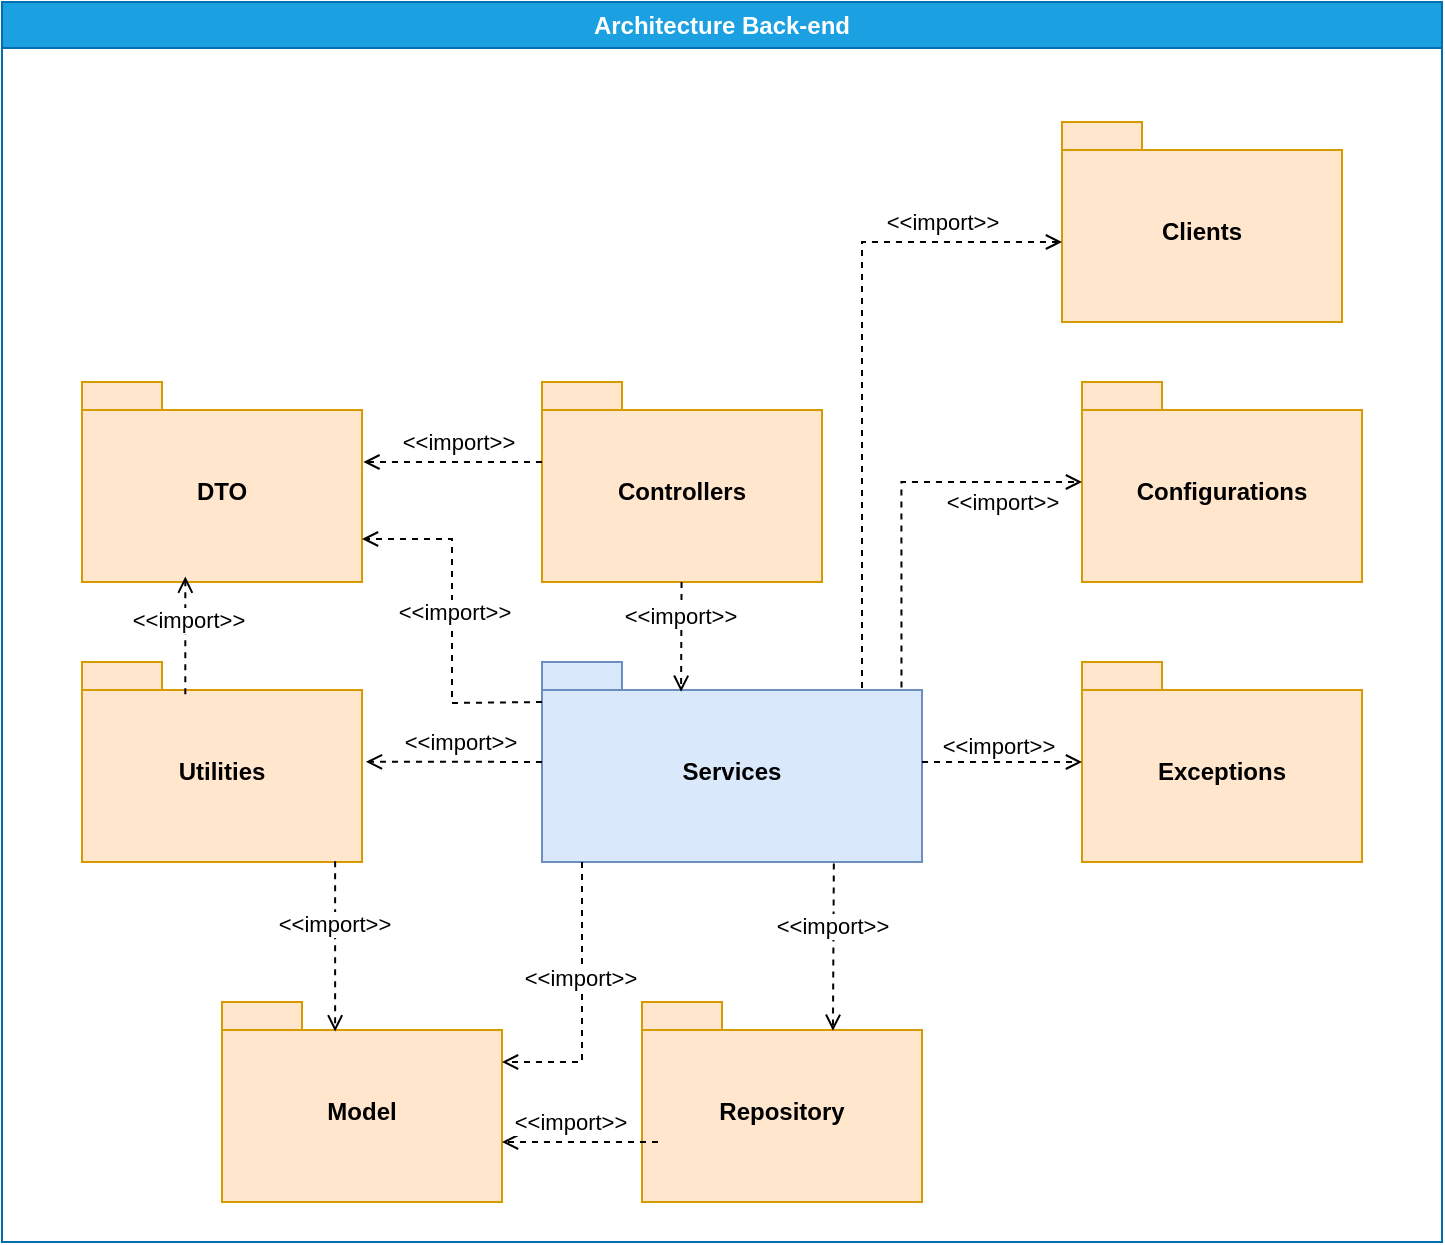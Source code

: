 <mxfile version="24.7.14">
  <diagram name="Page-1" id="KakwSDXUcPZYL2zCS5i3">
    <mxGraphModel dx="1419" dy="1963" grid="1" gridSize="10" guides="1" tooltips="1" connect="1" arrows="1" fold="1" page="1" pageScale="1" pageWidth="827" pageHeight="1169" math="0" shadow="0">
      <root>
        <mxCell id="0" />
        <mxCell id="1" parent="0" />
        <mxCell id="xHzU_5kZdLlZR6QwKTWA-1" value="&lt;div&gt;DTO&lt;/div&gt;" style="shape=folder;fontStyle=1;spacingTop=10;tabWidth=40;tabHeight=14;tabPosition=left;html=1;whiteSpace=wrap;fillColor=#ffe6cc;strokeColor=#d79b00;" vertex="1" parent="1">
          <mxGeometry x="90" y="-290" width="140" height="100" as="geometry" />
        </mxCell>
        <mxCell id="xHzU_5kZdLlZR6QwKTWA-2" value="Utilities" style="shape=folder;fontStyle=1;spacingTop=10;tabWidth=40;tabHeight=14;tabPosition=left;html=1;whiteSpace=wrap;fillColor=#ffe6cc;strokeColor=#d79b00;" vertex="1" parent="1">
          <mxGeometry x="90" y="-150" width="140" height="100" as="geometry" />
        </mxCell>
        <mxCell id="xHzU_5kZdLlZR6QwKTWA-3" value="Exceptions" style="shape=folder;fontStyle=1;spacingTop=10;tabWidth=40;tabHeight=14;tabPosition=left;html=1;whiteSpace=wrap;fillColor=#ffe6cc;strokeColor=#d79b00;" vertex="1" parent="1">
          <mxGeometry x="590" y="-150" width="140" height="100" as="geometry" />
        </mxCell>
        <mxCell id="xHzU_5kZdLlZR6QwKTWA-4" value="Model" style="shape=folder;fontStyle=1;spacingTop=10;tabWidth=40;tabHeight=14;tabPosition=left;html=1;whiteSpace=wrap;fillColor=#ffe6cc;strokeColor=#d79b00;" vertex="1" parent="1">
          <mxGeometry x="160" y="20" width="140" height="100" as="geometry" />
        </mxCell>
        <mxCell id="xHzU_5kZdLlZR6QwKTWA-5" value="Repository" style="shape=folder;fontStyle=1;spacingTop=10;tabWidth=40;tabHeight=14;tabPosition=left;html=1;whiteSpace=wrap;fillColor=#ffe6cc;strokeColor=#d79b00;" vertex="1" parent="1">
          <mxGeometry x="370" y="20" width="140" height="100" as="geometry" />
        </mxCell>
        <mxCell id="xHzU_5kZdLlZR6QwKTWA-6" value="&lt;div&gt;Services&lt;/div&gt;" style="shape=folder;fontStyle=1;spacingTop=10;tabWidth=40;tabHeight=14;tabPosition=left;html=1;whiteSpace=wrap;fillColor=#dae8fc;strokeColor=#6c8ebf;" vertex="1" parent="1">
          <mxGeometry x="320" y="-150" width="190" height="100" as="geometry" />
        </mxCell>
        <mxCell id="xHzU_5kZdLlZR6QwKTWA-7" value="Configurations" style="shape=folder;fontStyle=1;spacingTop=10;tabWidth=40;tabHeight=14;tabPosition=left;html=1;whiteSpace=wrap;fillColor=#ffe6cc;strokeColor=#d79b00;" vertex="1" parent="1">
          <mxGeometry x="590" y="-290" width="140" height="100" as="geometry" />
        </mxCell>
        <mxCell id="xHzU_5kZdLlZR6QwKTWA-8" value="&lt;div&gt;Controllers&lt;/div&gt;" style="shape=folder;fontStyle=1;spacingTop=10;tabWidth=40;tabHeight=14;tabPosition=left;html=1;whiteSpace=wrap;fillColor=#ffe6cc;strokeColor=#d79b00;" vertex="1" parent="1">
          <mxGeometry x="320" y="-290" width="140" height="100" as="geometry" />
        </mxCell>
        <mxCell id="xHzU_5kZdLlZR6QwKTWA-9" value="Clients" style="shape=folder;fontStyle=1;spacingTop=10;tabWidth=40;tabHeight=14;tabPosition=left;html=1;whiteSpace=wrap;fillColor=#ffe6cc;strokeColor=#d79b00;" vertex="1" parent="1">
          <mxGeometry x="580" y="-420" width="140" height="100" as="geometry" />
        </mxCell>
        <mxCell id="xHzU_5kZdLlZR6QwKTWA-10" value="" style="endArrow=open;html=1;rounded=0;endFill=0;dashed=1;entryX=1.014;entryY=0.499;entryDx=0;entryDy=0;entryPerimeter=0;" edge="1" parent="1" source="xHzU_5kZdLlZR6QwKTWA-6" target="xHzU_5kZdLlZR6QwKTWA-2">
          <mxGeometry width="50" height="50" relative="1" as="geometry">
            <mxPoint x="340" y="-130" as="sourcePoint" />
            <mxPoint x="390" y="-180" as="targetPoint" />
          </mxGeometry>
        </mxCell>
        <mxCell id="xHzU_5kZdLlZR6QwKTWA-11" value="&amp;lt;&amp;lt;import&amp;gt;&amp;gt;" style="edgeLabel;html=1;align=center;verticalAlign=middle;resizable=0;points=[];" vertex="1" connectable="0" parent="xHzU_5kZdLlZR6QwKTWA-10">
          <mxGeometry x="-0.052" y="-1" relative="1" as="geometry">
            <mxPoint y="-9" as="offset" />
          </mxGeometry>
        </mxCell>
        <mxCell id="xHzU_5kZdLlZR6QwKTWA-12" value="" style="endArrow=open;html=1;rounded=0;endFill=0;dashed=1;edgeStyle=orthogonalEdgeStyle;" edge="1" parent="1">
          <mxGeometry width="50" height="50" relative="1" as="geometry">
            <mxPoint x="340" y="-50" as="sourcePoint" />
            <mxPoint x="300" y="50" as="targetPoint" />
            <Array as="points">
              <mxPoint x="340" y="50" />
            </Array>
          </mxGeometry>
        </mxCell>
        <mxCell id="xHzU_5kZdLlZR6QwKTWA-13" value="&amp;lt;&amp;lt;import&amp;gt;&amp;gt;" style="edgeLabel;html=1;align=center;verticalAlign=middle;resizable=0;points=[];" vertex="1" connectable="0" parent="xHzU_5kZdLlZR6QwKTWA-12">
          <mxGeometry x="-0.052" y="-1" relative="1" as="geometry">
            <mxPoint y="-9" as="offset" />
          </mxGeometry>
        </mxCell>
        <mxCell id="xHzU_5kZdLlZR6QwKTWA-14" value="" style="endArrow=open;html=1;rounded=0;endFill=0;dashed=1;entryX=0.682;entryY=0.144;entryDx=0;entryDy=0;entryPerimeter=0;exitX=0.768;exitY=1.008;exitDx=0;exitDy=0;exitPerimeter=0;" edge="1" parent="1" source="xHzU_5kZdLlZR6QwKTWA-6" target="xHzU_5kZdLlZR6QwKTWA-5">
          <mxGeometry width="50" height="50" relative="1" as="geometry">
            <mxPoint x="340" y="-20" as="sourcePoint" />
            <mxPoint x="252" y="-20" as="targetPoint" />
          </mxGeometry>
        </mxCell>
        <mxCell id="xHzU_5kZdLlZR6QwKTWA-15" value="&amp;lt;&amp;lt;import&amp;gt;&amp;gt;" style="edgeLabel;html=1;align=center;verticalAlign=middle;resizable=0;points=[];" vertex="1" connectable="0" parent="xHzU_5kZdLlZR6QwKTWA-14">
          <mxGeometry x="-0.052" y="-1" relative="1" as="geometry">
            <mxPoint y="-9" as="offset" />
          </mxGeometry>
        </mxCell>
        <mxCell id="xHzU_5kZdLlZR6QwKTWA-16" value="" style="endArrow=open;html=1;rounded=0;endFill=0;dashed=1;entryX=0.404;entryY=0.147;entryDx=0;entryDy=0;entryPerimeter=0;exitX=0.904;exitY=0.996;exitDx=0;exitDy=0;exitPerimeter=0;" edge="1" parent="1" source="xHzU_5kZdLlZR6QwKTWA-2" target="xHzU_5kZdLlZR6QwKTWA-4">
          <mxGeometry width="50" height="50" relative="1" as="geometry">
            <mxPoint x="159" y="-50" as="sourcePoint" />
            <mxPoint x="160" y="30" as="targetPoint" />
          </mxGeometry>
        </mxCell>
        <mxCell id="xHzU_5kZdLlZR6QwKTWA-17" value="&amp;lt;&amp;lt;import&amp;gt;&amp;gt;" style="edgeLabel;html=1;align=center;verticalAlign=middle;resizable=0;points=[];" vertex="1" connectable="0" parent="xHzU_5kZdLlZR6QwKTWA-16">
          <mxGeometry x="-0.052" y="-1" relative="1" as="geometry">
            <mxPoint y="-9" as="offset" />
          </mxGeometry>
        </mxCell>
        <mxCell id="xHzU_5kZdLlZR6QwKTWA-18" value="" style="endArrow=open;html=1;rounded=0;endFill=0;dashed=1;entryX=1;entryY=0.7;entryDx=0;entryDy=0;entryPerimeter=0;" edge="1" parent="1" target="xHzU_5kZdLlZR6QwKTWA-4">
          <mxGeometry width="50" height="50" relative="1" as="geometry">
            <mxPoint x="378" y="90" as="sourcePoint" />
            <mxPoint x="290" y="90" as="targetPoint" />
          </mxGeometry>
        </mxCell>
        <mxCell id="xHzU_5kZdLlZR6QwKTWA-19" value="&amp;lt;&amp;lt;import&amp;gt;&amp;gt;" style="edgeLabel;html=1;align=center;verticalAlign=middle;resizable=0;points=[];" vertex="1" connectable="0" parent="xHzU_5kZdLlZR6QwKTWA-18">
          <mxGeometry x="-0.052" y="-1" relative="1" as="geometry">
            <mxPoint x="-7" y="-9" as="offset" />
          </mxGeometry>
        </mxCell>
        <mxCell id="xHzU_5kZdLlZR6QwKTWA-20" value="" style="endArrow=open;html=1;rounded=0;endFill=0;dashed=1;entryX=0.366;entryY=0.149;entryDx=0;entryDy=0;entryPerimeter=0;" edge="1" parent="1" source="xHzU_5kZdLlZR6QwKTWA-8" target="xHzU_5kZdLlZR6QwKTWA-6">
          <mxGeometry width="50" height="50" relative="1" as="geometry">
            <mxPoint x="370" y="-50" as="sourcePoint" />
            <mxPoint x="260" y="-190" as="targetPoint" />
          </mxGeometry>
        </mxCell>
        <mxCell id="xHzU_5kZdLlZR6QwKTWA-21" value="&amp;lt;&amp;lt;import&amp;gt;&amp;gt;" style="edgeLabel;html=1;align=center;verticalAlign=middle;resizable=0;points=[];" vertex="1" connectable="0" parent="xHzU_5kZdLlZR6QwKTWA-20">
          <mxGeometry x="-0.052" y="-1" relative="1" as="geometry">
            <mxPoint y="-9" as="offset" />
          </mxGeometry>
        </mxCell>
        <mxCell id="xHzU_5kZdLlZR6QwKTWA-24" value="" style="endArrow=open;html=1;rounded=0;endFill=0;dashed=1;entryX=0.369;entryY=0.973;entryDx=0;entryDy=0;entryPerimeter=0;exitX=0.369;exitY=0.161;exitDx=0;exitDy=0;exitPerimeter=0;" edge="1" parent="1" source="xHzU_5kZdLlZR6QwKTWA-2" target="xHzU_5kZdLlZR6QwKTWA-1">
          <mxGeometry width="50" height="50" relative="1" as="geometry">
            <mxPoint x="230" y="-170" as="sourcePoint" />
            <mxPoint x="142" y="-170" as="targetPoint" />
          </mxGeometry>
        </mxCell>
        <mxCell id="xHzU_5kZdLlZR6QwKTWA-25" value="&amp;lt;&amp;lt;import&amp;gt;&amp;gt;" style="edgeLabel;html=1;align=center;verticalAlign=middle;resizable=0;points=[];" vertex="1" connectable="0" parent="xHzU_5kZdLlZR6QwKTWA-24">
          <mxGeometry x="-0.052" y="-1" relative="1" as="geometry">
            <mxPoint y="-9" as="offset" />
          </mxGeometry>
        </mxCell>
        <mxCell id="xHzU_5kZdLlZR6QwKTWA-27" value="" style="endArrow=open;html=1;rounded=0;endFill=0;dashed=1;entryX=1.005;entryY=0.4;entryDx=0;entryDy=0;entryPerimeter=0;" edge="1" parent="1" target="xHzU_5kZdLlZR6QwKTWA-1">
          <mxGeometry width="50" height="50" relative="1" as="geometry">
            <mxPoint x="320" y="-250" as="sourcePoint" />
            <mxPoint x="232" y="-250" as="targetPoint" />
          </mxGeometry>
        </mxCell>
        <mxCell id="xHzU_5kZdLlZR6QwKTWA-28" value="&amp;lt;&amp;lt;import&amp;gt;&amp;gt;" style="edgeLabel;html=1;align=center;verticalAlign=middle;resizable=0;points=[];" vertex="1" connectable="0" parent="xHzU_5kZdLlZR6QwKTWA-27">
          <mxGeometry x="-0.052" y="-1" relative="1" as="geometry">
            <mxPoint y="-9" as="offset" />
          </mxGeometry>
        </mxCell>
        <mxCell id="xHzU_5kZdLlZR6QwKTWA-29" value="" style="endArrow=open;html=1;rounded=0;endFill=0;dashed=1;entryX=0;entryY=0.5;entryDx=0;entryDy=0;entryPerimeter=0;" edge="1" parent="1" target="xHzU_5kZdLlZR6QwKTWA-3">
          <mxGeometry width="50" height="50" relative="1" as="geometry">
            <mxPoint x="510" y="-100" as="sourcePoint" />
            <mxPoint x="470" y="-190.57" as="targetPoint" />
          </mxGeometry>
        </mxCell>
        <mxCell id="xHzU_5kZdLlZR6QwKTWA-30" value="&amp;lt;&amp;lt;import&amp;gt;&amp;gt;" style="edgeLabel;html=1;align=center;verticalAlign=middle;resizable=0;points=[];" vertex="1" connectable="0" parent="xHzU_5kZdLlZR6QwKTWA-29">
          <mxGeometry x="-0.052" y="-1" relative="1" as="geometry">
            <mxPoint y="-9" as="offset" />
          </mxGeometry>
        </mxCell>
        <mxCell id="xHzU_5kZdLlZR6QwKTWA-31" value="" style="endArrow=open;html=1;rounded=0;endFill=0;dashed=1;edgeStyle=orthogonalEdgeStyle;exitX=0.946;exitY=0.127;exitDx=0;exitDy=0;exitPerimeter=0;" edge="1" parent="1" source="xHzU_5kZdLlZR6QwKTWA-6" target="xHzU_5kZdLlZR6QwKTWA-7">
          <mxGeometry width="50" height="50" relative="1" as="geometry">
            <mxPoint x="500" y="-140" as="sourcePoint" />
            <mxPoint x="460" y="-210" as="targetPoint" />
            <Array as="points">
              <mxPoint x="500" y="-240" />
            </Array>
          </mxGeometry>
        </mxCell>
        <mxCell id="xHzU_5kZdLlZR6QwKTWA-32" value="&amp;lt;&amp;lt;import&amp;gt;&amp;gt;" style="edgeLabel;html=1;align=center;verticalAlign=middle;resizable=0;points=[];" vertex="1" connectable="0" parent="xHzU_5kZdLlZR6QwKTWA-31">
          <mxGeometry x="-0.052" y="-1" relative="1" as="geometry">
            <mxPoint x="49" y="-1" as="offset" />
          </mxGeometry>
        </mxCell>
        <mxCell id="xHzU_5kZdLlZR6QwKTWA-35" value="" style="endArrow=open;html=1;rounded=0;endFill=0;dashed=1;entryX=0;entryY=0;entryDx=140;entryDy=78.5;entryPerimeter=0;edgeStyle=orthogonalEdgeStyle;" edge="1" parent="1" target="xHzU_5kZdLlZR6QwKTWA-1">
          <mxGeometry width="50" height="50" relative="1" as="geometry">
            <mxPoint x="320" y="-130" as="sourcePoint" />
            <mxPoint x="232" y="-130" as="targetPoint" />
          </mxGeometry>
        </mxCell>
        <mxCell id="xHzU_5kZdLlZR6QwKTWA-36" value="&amp;lt;&amp;lt;import&amp;gt;&amp;gt;" style="edgeLabel;html=1;align=center;verticalAlign=middle;resizable=0;points=[];" vertex="1" connectable="0" parent="xHzU_5kZdLlZR6QwKTWA-35">
          <mxGeometry x="-0.052" y="-1" relative="1" as="geometry">
            <mxPoint y="-9" as="offset" />
          </mxGeometry>
        </mxCell>
        <mxCell id="xHzU_5kZdLlZR6QwKTWA-41" value="" style="endArrow=open;html=1;rounded=0;endFill=0;dashed=1;edgeStyle=orthogonalEdgeStyle;" edge="1" parent="1" target="xHzU_5kZdLlZR6QwKTWA-9">
          <mxGeometry width="50" height="50" relative="1" as="geometry">
            <mxPoint x="480" y="-137" as="sourcePoint" />
            <mxPoint x="550" y="-240" as="targetPoint" />
            <Array as="points">
              <mxPoint x="480" y="-360" />
            </Array>
          </mxGeometry>
        </mxCell>
        <mxCell id="xHzU_5kZdLlZR6QwKTWA-42" value="&amp;lt;&amp;lt;import&amp;gt;&amp;gt;" style="edgeLabel;html=1;align=center;verticalAlign=middle;resizable=0;points=[];" vertex="1" connectable="0" parent="xHzU_5kZdLlZR6QwKTWA-41">
          <mxGeometry x="-0.052" y="-1" relative="1" as="geometry">
            <mxPoint x="39" y="-80" as="offset" />
          </mxGeometry>
        </mxCell>
        <mxCell id="xHzU_5kZdLlZR6QwKTWA-45" value="Architecture Back-end" style="swimlane;whiteSpace=wrap;html=1;fillColor=#1ba1e2;strokeColor=#006EAF;fontColor=#ffffff;" vertex="1" parent="1">
          <mxGeometry x="50" y="-480" width="720" height="620" as="geometry" />
        </mxCell>
      </root>
    </mxGraphModel>
  </diagram>
</mxfile>
